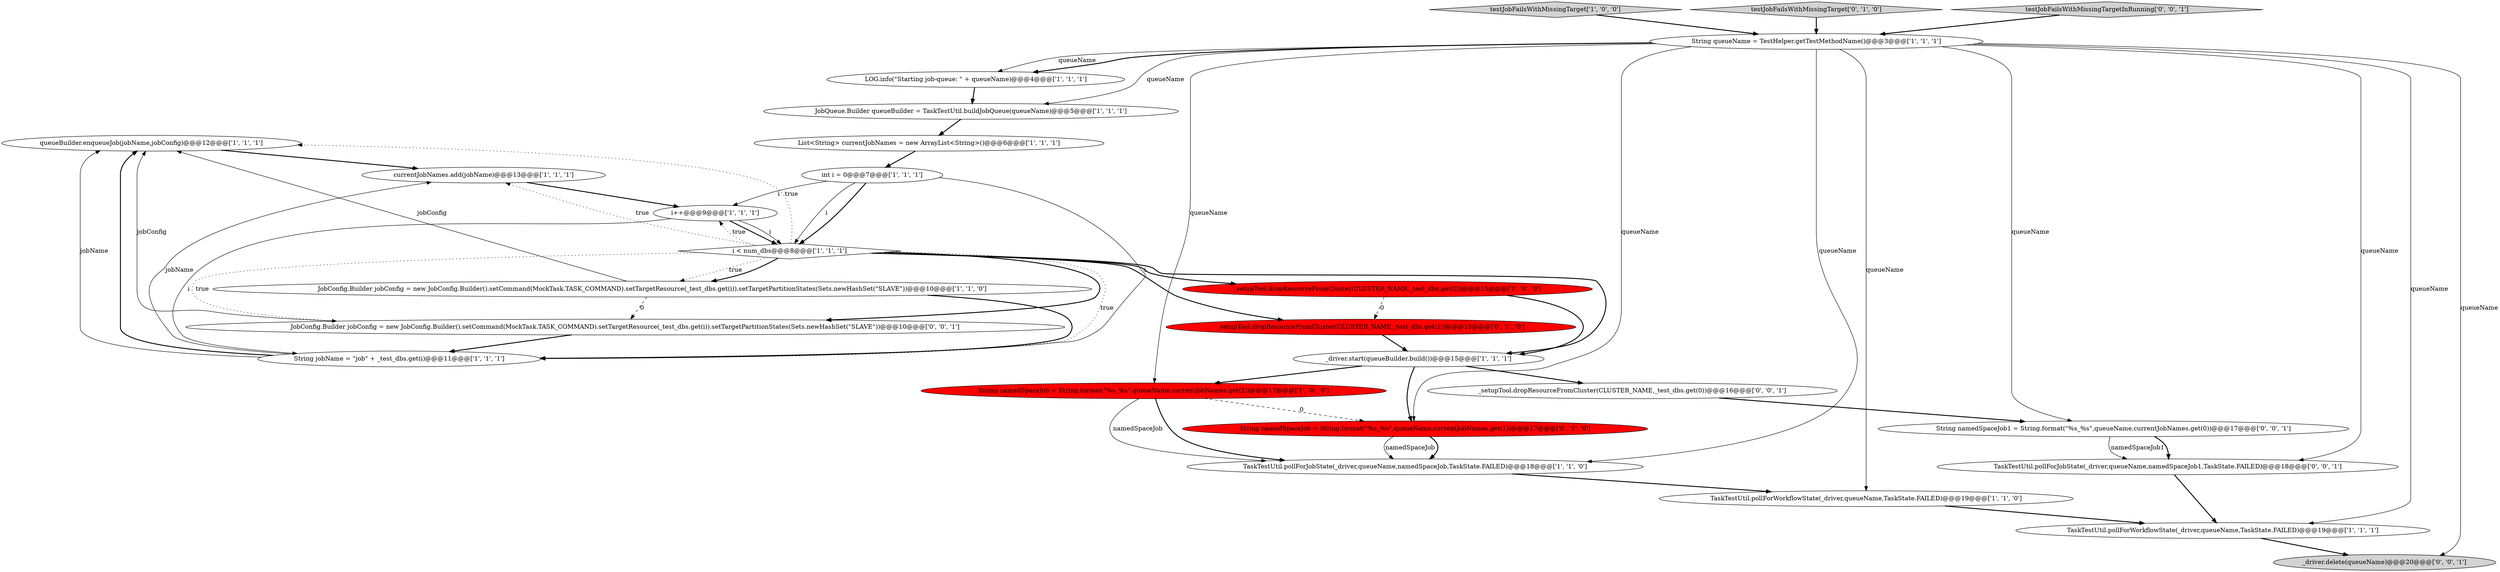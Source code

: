 digraph {
3 [style = filled, label = "queueBuilder.enqueueJob(jobName,jobConfig)@@@12@@@['1', '1', '1']", fillcolor = white, shape = ellipse image = "AAA0AAABBB1BBB"];
2 [style = filled, label = "LOG.info(\"Starting job-queue: \" + queueName)@@@4@@@['1', '1', '1']", fillcolor = white, shape = ellipse image = "AAA0AAABBB1BBB"];
0 [style = filled, label = "String namedSpaceJob = String.format(\"%s_%s\",queueName,currentJobNames.get(2))@@@17@@@['1', '0', '0']", fillcolor = red, shape = ellipse image = "AAA1AAABBB1BBB"];
5 [style = filled, label = "String queueName = TestHelper.getTestMethodName()@@@3@@@['1', '1', '1']", fillcolor = white, shape = ellipse image = "AAA0AAABBB1BBB"];
12 [style = filled, label = "TaskTestUtil.pollForJobState(_driver,queueName,namedSpaceJob,TaskState.FAILED)@@@18@@@['1', '1', '0']", fillcolor = white, shape = ellipse image = "AAA0AAABBB1BBB"];
14 [style = filled, label = "_setupTool.dropResourceFromCluster(CLUSTER_NAME,_test_dbs.get(2))@@@15@@@['1', '0', '0']", fillcolor = red, shape = ellipse image = "AAA1AAABBB1BBB"];
25 [style = filled, label = "_setupTool.dropResourceFromCluster(CLUSTER_NAME,_test_dbs.get(0))@@@16@@@['0', '0', '1']", fillcolor = white, shape = ellipse image = "AAA0AAABBB3BBB"];
16 [style = filled, label = "TaskTestUtil.pollForWorkflowState(_driver,queueName,TaskState.FAILED)@@@19@@@['1', '1', '0']", fillcolor = white, shape = ellipse image = "AAA0AAABBB1BBB"];
7 [style = filled, label = "_driver.start(queueBuilder.build())@@@15@@@['1', '1', '1']", fillcolor = white, shape = ellipse image = "AAA0AAABBB1BBB"];
22 [style = filled, label = "JobConfig.Builder jobConfig = new JobConfig.Builder().setCommand(MockTask.TASK_COMMAND).setTargetResource(_test_dbs.get(i)).setTargetPartitionStates(Sets.newHashSet(\"SLAVE\"))@@@10@@@['0', '0', '1']", fillcolor = white, shape = ellipse image = "AAA0AAABBB3BBB"];
24 [style = filled, label = "_driver.delete(queueName)@@@20@@@['0', '0', '1']", fillcolor = lightgray, shape = ellipse image = "AAA0AAABBB3BBB"];
20 [style = filled, label = "String namedSpaceJob = String.format(\"%s_%s\",queueName,currentJobNames.get(1))@@@17@@@['0', '1', '0']", fillcolor = red, shape = ellipse image = "AAA1AAABBB2BBB"];
23 [style = filled, label = "String namedSpaceJob1 = String.format(\"%s_%s\",queueName,currentJobNames.get(0))@@@17@@@['0', '0', '1']", fillcolor = white, shape = ellipse image = "AAA0AAABBB3BBB"];
17 [style = filled, label = "JobQueue.Builder queueBuilder = TaskTestUtil.buildJobQueue(queueName)@@@5@@@['1', '1', '1']", fillcolor = white, shape = ellipse image = "AAA0AAABBB1BBB"];
13 [style = filled, label = "List<String> currentJobNames = new ArrayList<String>()@@@6@@@['1', '1', '1']", fillcolor = white, shape = ellipse image = "AAA0AAABBB1BBB"];
10 [style = filled, label = "i++@@@9@@@['1', '1', '1']", fillcolor = white, shape = ellipse image = "AAA0AAABBB1BBB"];
9 [style = filled, label = "int i = 0@@@7@@@['1', '1', '1']", fillcolor = white, shape = ellipse image = "AAA0AAABBB1BBB"];
1 [style = filled, label = "JobConfig.Builder jobConfig = new JobConfig.Builder().setCommand(MockTask.TASK_COMMAND).setTargetResource(_test_dbs.get(i)).setTargetPartitionStates(Sets.newHashSet(\"SLAVE\"))@@@10@@@['1', '1', '0']", fillcolor = white, shape = ellipse image = "AAA0AAABBB1BBB"];
4 [style = filled, label = "currentJobNames.add(jobName)@@@13@@@['1', '1', '1']", fillcolor = white, shape = ellipse image = "AAA0AAABBB1BBB"];
8 [style = filled, label = "testJobFailsWithMissingTarget['1', '0', '0']", fillcolor = lightgray, shape = diamond image = "AAA0AAABBB1BBB"];
11 [style = filled, label = "String jobName = \"job\" + _test_dbs.get(i)@@@11@@@['1', '1', '1']", fillcolor = white, shape = ellipse image = "AAA0AAABBB1BBB"];
6 [style = filled, label = "TaskTestUtil.pollForWorkflowState(_driver,queueName,TaskState.FAILED)@@@19@@@['1', '1', '1']", fillcolor = white, shape = ellipse image = "AAA0AAABBB1BBB"];
15 [style = filled, label = "i < num_dbs@@@8@@@['1', '1', '1']", fillcolor = white, shape = diamond image = "AAA0AAABBB1BBB"];
21 [style = filled, label = "TaskTestUtil.pollForJobState(_driver,queueName,namedSpaceJob1,TaskState.FAILED)@@@18@@@['0', '0', '1']", fillcolor = white, shape = ellipse image = "AAA0AAABBB3BBB"];
19 [style = filled, label = "testJobFailsWithMissingTarget['0', '1', '0']", fillcolor = lightgray, shape = diamond image = "AAA0AAABBB2BBB"];
18 [style = filled, label = "_setupTool.dropResourceFromCluster(CLUSTER_NAME,_test_dbs.get(1))@@@15@@@['0', '1', '0']", fillcolor = red, shape = ellipse image = "AAA1AAABBB2BBB"];
26 [style = filled, label = "testJobFailsWithMissingTargetInRunning['0', '0', '1']", fillcolor = lightgray, shape = diamond image = "AAA0AAABBB3BBB"];
2->17 [style = bold, label=""];
4->10 [style = bold, label=""];
1->3 [style = solid, label="jobConfig"];
10->15 [style = bold, label=""];
15->7 [style = bold, label=""];
15->14 [style = bold, label=""];
11->3 [style = solid, label="jobName"];
21->6 [style = bold, label=""];
5->2 [style = solid, label="queueName"];
23->21 [style = solid, label="namedSpaceJob1"];
25->23 [style = bold, label=""];
5->24 [style = solid, label="queueName"];
26->5 [style = bold, label=""];
16->6 [style = bold, label=""];
0->12 [style = bold, label=""];
5->16 [style = solid, label="queueName"];
6->24 [style = bold, label=""];
7->0 [style = bold, label=""];
15->10 [style = dotted, label="true"];
12->16 [style = bold, label=""];
15->22 [style = dotted, label="true"];
7->20 [style = bold, label=""];
5->23 [style = solid, label="queueName"];
0->20 [style = dashed, label="0"];
3->4 [style = bold, label=""];
15->18 [style = bold, label=""];
9->15 [style = solid, label="i"];
9->10 [style = solid, label="i"];
15->4 [style = dotted, label="true"];
10->11 [style = solid, label="i"];
1->11 [style = bold, label=""];
14->7 [style = bold, label=""];
15->22 [style = bold, label=""];
1->22 [style = dashed, label="0"];
9->11 [style = solid, label="i"];
15->3 [style = dotted, label="true"];
19->5 [style = bold, label=""];
5->0 [style = solid, label="queueName"];
5->2 [style = bold, label=""];
5->12 [style = solid, label="queueName"];
5->6 [style = solid, label="queueName"];
8->5 [style = bold, label=""];
10->15 [style = solid, label="i"];
5->21 [style = solid, label="queueName"];
22->3 [style = solid, label="jobConfig"];
11->3 [style = bold, label=""];
23->21 [style = bold, label=""];
9->15 [style = bold, label=""];
15->1 [style = dotted, label="true"];
20->12 [style = bold, label=""];
15->11 [style = dotted, label="true"];
17->13 [style = bold, label=""];
7->25 [style = bold, label=""];
13->9 [style = bold, label=""];
11->4 [style = solid, label="jobName"];
14->18 [style = dashed, label="0"];
18->7 [style = bold, label=""];
20->12 [style = solid, label="namedSpaceJob"];
22->11 [style = bold, label=""];
0->12 [style = solid, label="namedSpaceJob"];
5->20 [style = solid, label="queueName"];
5->17 [style = solid, label="queueName"];
15->1 [style = bold, label=""];
}
